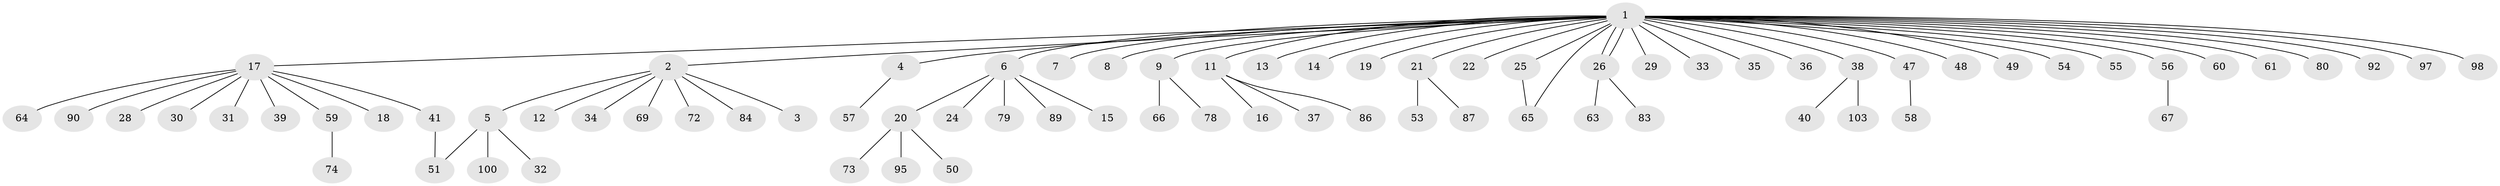 // original degree distribution, {35: 0.009708737864077669, 9: 0.009708737864077669, 1: 0.6504854368932039, 2: 0.20388349514563106, 4: 0.02912621359223301, 6: 0.009708737864077669, 5: 0.02912621359223301, 11: 0.009708737864077669, 3: 0.04854368932038835}
// Generated by graph-tools (version 1.1) at 2025/11/02/27/25 16:11:09]
// undirected, 76 vertices, 78 edges
graph export_dot {
graph [start="1"]
  node [color=gray90,style=filled];
  1 [super="+96"];
  2 [super="+75"];
  3;
  4 [super="+27"];
  5;
  6 [super="+42"];
  7;
  8;
  9 [super="+10"];
  11 [super="+52"];
  12 [super="+70"];
  13;
  14;
  15 [super="+43"];
  16 [super="+102"];
  17 [super="+82"];
  18;
  19;
  20 [super="+101"];
  21 [super="+23"];
  22;
  24;
  25 [super="+44"];
  26 [super="+45"];
  28 [super="+94"];
  29;
  30 [super="+46"];
  31 [super="+76"];
  32 [super="+99"];
  33 [super="+62"];
  34;
  35;
  36;
  37;
  38 [super="+93"];
  39;
  40;
  41;
  47 [super="+71"];
  48 [super="+68"];
  49;
  50;
  51 [super="+91"];
  53;
  54;
  55;
  56;
  57;
  58;
  59 [super="+77"];
  60;
  61;
  63;
  64;
  65 [super="+85"];
  66;
  67;
  69;
  72 [super="+81"];
  73;
  74;
  78;
  79;
  80 [super="+88"];
  83;
  84;
  86;
  87;
  89;
  90;
  92;
  95;
  97;
  98;
  100;
  103;
  1 -- 2;
  1 -- 4;
  1 -- 6;
  1 -- 7;
  1 -- 8;
  1 -- 9;
  1 -- 11;
  1 -- 13;
  1 -- 14;
  1 -- 17;
  1 -- 19;
  1 -- 21;
  1 -- 22;
  1 -- 25;
  1 -- 26;
  1 -- 26;
  1 -- 29;
  1 -- 33;
  1 -- 35;
  1 -- 36;
  1 -- 38;
  1 -- 47;
  1 -- 48;
  1 -- 49;
  1 -- 54;
  1 -- 55;
  1 -- 56;
  1 -- 60;
  1 -- 61;
  1 -- 65;
  1 -- 80;
  1 -- 92;
  1 -- 97;
  1 -- 98;
  2 -- 3;
  2 -- 5;
  2 -- 12;
  2 -- 34;
  2 -- 69;
  2 -- 72;
  2 -- 84;
  4 -- 57;
  5 -- 32;
  5 -- 51;
  5 -- 100;
  6 -- 15;
  6 -- 20;
  6 -- 24;
  6 -- 89;
  6 -- 79;
  9 -- 66;
  9 -- 78;
  11 -- 16;
  11 -- 37;
  11 -- 86;
  17 -- 18;
  17 -- 28;
  17 -- 30;
  17 -- 31;
  17 -- 39;
  17 -- 41;
  17 -- 59;
  17 -- 64;
  17 -- 90;
  20 -- 50;
  20 -- 73;
  20 -- 95;
  21 -- 53;
  21 -- 87;
  25 -- 65;
  26 -- 63;
  26 -- 83;
  38 -- 40;
  38 -- 103;
  41 -- 51;
  47 -- 58;
  56 -- 67;
  59 -- 74;
}
